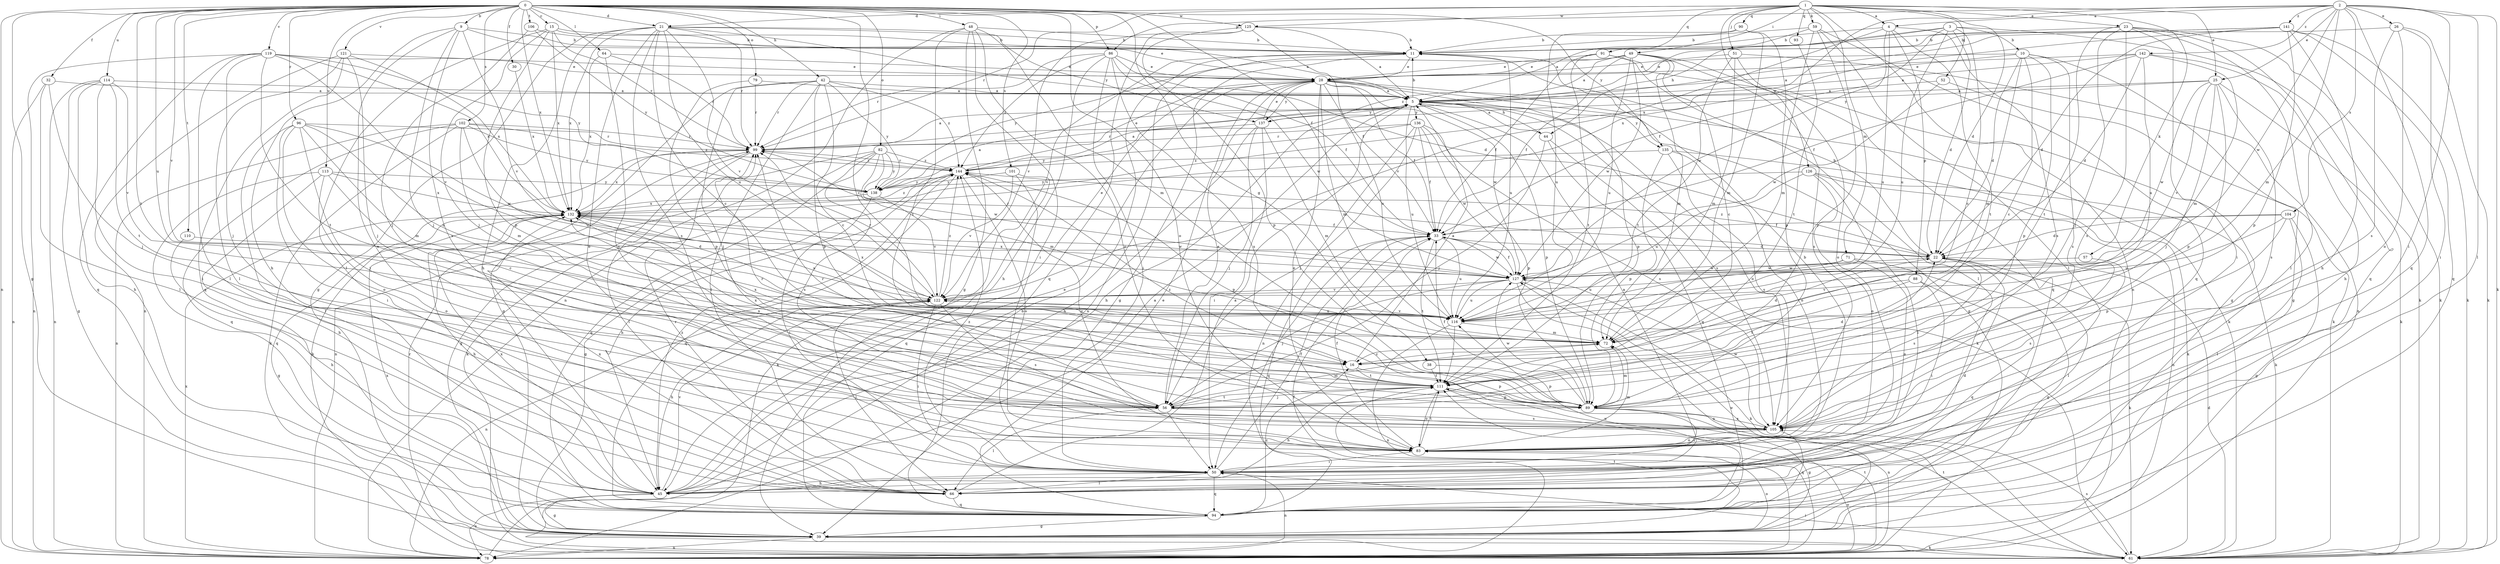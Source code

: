 strict digraph  {
0;
1;
2;
3;
4;
5;
9;
10;
11;
15;
16;
21;
22;
23;
25;
26;
28;
30;
32;
33;
38;
39;
42;
44;
45;
48;
49;
50;
51;
52;
56;
57;
59;
61;
64;
66;
71;
72;
78;
79;
82;
83;
86;
88;
89;
90;
91;
93;
94;
96;
99;
101;
102;
104;
105;
106;
110;
111;
113;
114;
116;
119;
121;
122;
125;
126;
127;
132;
135;
136;
137;
138;
141;
142;
144;
0 -> 9  [label=b];
0 -> 15  [label=c];
0 -> 16  [label=c];
0 -> 21  [label=d];
0 -> 30  [label=f];
0 -> 32  [label=f];
0 -> 33  [label=f];
0 -> 38  [label=g];
0 -> 39  [label=g];
0 -> 42  [label=h];
0 -> 48  [label=i];
0 -> 64  [label=l];
0 -> 78  [label=n];
0 -> 79  [label=o];
0 -> 82  [label=o];
0 -> 83  [label=o];
0 -> 86  [label=p];
0 -> 96  [label=r];
0 -> 101  [label=s];
0 -> 102  [label=s];
0 -> 106  [label=t];
0 -> 110  [label=t];
0 -> 111  [label=t];
0 -> 113  [label=u];
0 -> 114  [label=u];
0 -> 116  [label=u];
0 -> 119  [label=v];
0 -> 121  [label=v];
0 -> 122  [label=v];
0 -> 125  [label=w];
0 -> 132  [label=x];
0 -> 135  [label=y];
1 -> 4  [label=a];
1 -> 21  [label=d];
1 -> 22  [label=d];
1 -> 23  [label=e];
1 -> 25  [label=e];
1 -> 49  [label=i];
1 -> 51  [label=j];
1 -> 52  [label=j];
1 -> 57  [label=k];
1 -> 59  [label=k];
1 -> 71  [label=m];
1 -> 78  [label=n];
1 -> 90  [label=q];
1 -> 91  [label=q];
1 -> 93  [label=q];
1 -> 99  [label=r];
1 -> 125  [label=w];
1 -> 126  [label=w];
2 -> 4  [label=a];
2 -> 25  [label=e];
2 -> 26  [label=e];
2 -> 50  [label=i];
2 -> 61  [label=k];
2 -> 66  [label=l];
2 -> 72  [label=m];
2 -> 86  [label=p];
2 -> 94  [label=q];
2 -> 104  [label=s];
2 -> 127  [label=w];
2 -> 132  [label=x];
2 -> 141  [label=z];
2 -> 142  [label=z];
3 -> 10  [label=b];
3 -> 16  [label=c];
3 -> 22  [label=d];
3 -> 33  [label=f];
3 -> 44  [label=h];
3 -> 61  [label=k];
3 -> 116  [label=u];
3 -> 144  [label=z];
4 -> 11  [label=b];
4 -> 88  [label=p];
4 -> 105  [label=s];
4 -> 111  [label=t];
4 -> 116  [label=u];
4 -> 122  [label=v];
4 -> 127  [label=w];
5 -> 11  [label=b];
5 -> 44  [label=h];
5 -> 45  [label=h];
5 -> 83  [label=o];
5 -> 89  [label=p];
5 -> 105  [label=s];
5 -> 116  [label=u];
5 -> 135  [label=y];
5 -> 136  [label=y];
5 -> 137  [label=y];
9 -> 11  [label=b];
9 -> 28  [label=e];
9 -> 45  [label=h];
9 -> 56  [label=j];
9 -> 83  [label=o];
9 -> 105  [label=s];
9 -> 122  [label=v];
10 -> 5  [label=a];
10 -> 16  [label=c];
10 -> 22  [label=d];
10 -> 28  [label=e];
10 -> 39  [label=g];
10 -> 72  [label=m];
10 -> 89  [label=p];
10 -> 105  [label=s];
11 -> 28  [label=e];
11 -> 39  [label=g];
11 -> 78  [label=n];
11 -> 116  [label=u];
11 -> 122  [label=v];
15 -> 5  [label=a];
15 -> 11  [label=b];
15 -> 56  [label=j];
15 -> 66  [label=l];
15 -> 89  [label=p];
15 -> 99  [label=r];
15 -> 132  [label=x];
16 -> 5  [label=a];
16 -> 89  [label=p];
16 -> 111  [label=t];
16 -> 132  [label=x];
21 -> 11  [label=b];
21 -> 16  [label=c];
21 -> 22  [label=d];
21 -> 39  [label=g];
21 -> 45  [label=h];
21 -> 83  [label=o];
21 -> 99  [label=r];
21 -> 105  [label=s];
21 -> 116  [label=u];
21 -> 122  [label=v];
21 -> 132  [label=x];
21 -> 137  [label=y];
22 -> 11  [label=b];
22 -> 61  [label=k];
22 -> 66  [label=l];
22 -> 99  [label=r];
22 -> 105  [label=s];
22 -> 127  [label=w];
22 -> 144  [label=z];
23 -> 11  [label=b];
23 -> 50  [label=i];
23 -> 56  [label=j];
23 -> 61  [label=k];
23 -> 66  [label=l];
23 -> 94  [label=q];
23 -> 105  [label=s];
23 -> 111  [label=t];
25 -> 5  [label=a];
25 -> 56  [label=j];
25 -> 61  [label=k];
25 -> 89  [label=p];
25 -> 105  [label=s];
25 -> 122  [label=v];
25 -> 127  [label=w];
25 -> 137  [label=y];
26 -> 11  [label=b];
26 -> 50  [label=i];
26 -> 61  [label=k];
26 -> 83  [label=o];
26 -> 105  [label=s];
28 -> 5  [label=a];
28 -> 33  [label=f];
28 -> 39  [label=g];
28 -> 61  [label=k];
28 -> 72  [label=m];
28 -> 83  [label=o];
28 -> 89  [label=p];
28 -> 116  [label=u];
28 -> 127  [label=w];
28 -> 137  [label=y];
30 -> 132  [label=x];
32 -> 5  [label=a];
32 -> 56  [label=j];
32 -> 66  [label=l];
32 -> 78  [label=n];
33 -> 22  [label=d];
33 -> 50  [label=i];
33 -> 94  [label=q];
33 -> 111  [label=t];
33 -> 116  [label=u];
33 -> 127  [label=w];
38 -> 89  [label=p];
38 -> 111  [label=t];
39 -> 61  [label=k];
39 -> 78  [label=n];
39 -> 83  [label=o];
39 -> 111  [label=t];
39 -> 127  [label=w];
39 -> 132  [label=x];
42 -> 5  [label=a];
42 -> 16  [label=c];
42 -> 39  [label=g];
42 -> 56  [label=j];
42 -> 66  [label=l];
42 -> 89  [label=p];
42 -> 99  [label=r];
42 -> 138  [label=y];
42 -> 144  [label=z];
44 -> 5  [label=a];
44 -> 56  [label=j];
44 -> 61  [label=k];
44 -> 94  [label=q];
45 -> 5  [label=a];
45 -> 22  [label=d];
45 -> 28  [label=e];
45 -> 39  [label=g];
45 -> 78  [label=n];
45 -> 122  [label=v];
45 -> 132  [label=x];
45 -> 144  [label=z];
48 -> 11  [label=b];
48 -> 39  [label=g];
48 -> 50  [label=i];
48 -> 72  [label=m];
48 -> 78  [label=n];
48 -> 83  [label=o];
48 -> 111  [label=t];
49 -> 5  [label=a];
49 -> 16  [label=c];
49 -> 28  [label=e];
49 -> 33  [label=f];
49 -> 72  [label=m];
49 -> 83  [label=o];
49 -> 105  [label=s];
49 -> 116  [label=u];
49 -> 127  [label=w];
49 -> 138  [label=y];
50 -> 5  [label=a];
50 -> 33  [label=f];
50 -> 45  [label=h];
50 -> 66  [label=l];
50 -> 78  [label=n];
50 -> 94  [label=q];
50 -> 144  [label=z];
51 -> 28  [label=e];
51 -> 39  [label=g];
51 -> 72  [label=m];
51 -> 78  [label=n];
51 -> 111  [label=t];
52 -> 5  [label=a];
52 -> 61  [label=k];
52 -> 127  [label=w];
56 -> 28  [label=e];
56 -> 50  [label=i];
56 -> 66  [label=l];
56 -> 72  [label=m];
56 -> 99  [label=r];
56 -> 105  [label=s];
56 -> 111  [label=t];
56 -> 132  [label=x];
57 -> 105  [label=s];
57 -> 127  [label=w];
59 -> 5  [label=a];
59 -> 11  [label=b];
59 -> 56  [label=j];
59 -> 66  [label=l];
59 -> 72  [label=m];
59 -> 94  [label=q];
61 -> 22  [label=d];
61 -> 50  [label=i];
61 -> 99  [label=r];
61 -> 105  [label=s];
61 -> 111  [label=t];
64 -> 28  [label=e];
64 -> 99  [label=r];
64 -> 105  [label=s];
64 -> 132  [label=x];
66 -> 5  [label=a];
66 -> 94  [label=q];
66 -> 99  [label=r];
66 -> 132  [label=x];
71 -> 39  [label=g];
71 -> 83  [label=o];
71 -> 116  [label=u];
71 -> 127  [label=w];
72 -> 16  [label=c];
72 -> 22  [label=d];
78 -> 11  [label=b];
78 -> 33  [label=f];
78 -> 83  [label=o];
78 -> 111  [label=t];
78 -> 132  [label=x];
79 -> 5  [label=a];
79 -> 89  [label=p];
79 -> 99  [label=r];
82 -> 61  [label=k];
82 -> 72  [label=m];
82 -> 78  [label=n];
82 -> 94  [label=q];
82 -> 105  [label=s];
82 -> 127  [label=w];
82 -> 138  [label=y];
82 -> 144  [label=z];
83 -> 11  [label=b];
83 -> 33  [label=f];
83 -> 50  [label=i];
83 -> 72  [label=m];
83 -> 111  [label=t];
83 -> 144  [label=z];
86 -> 28  [label=e];
86 -> 33  [label=f];
86 -> 45  [label=h];
86 -> 50  [label=i];
86 -> 99  [label=r];
86 -> 105  [label=s];
86 -> 127  [label=w];
86 -> 144  [label=z];
88 -> 50  [label=i];
88 -> 94  [label=q];
88 -> 111  [label=t];
88 -> 122  [label=v];
89 -> 33  [label=f];
89 -> 39  [label=g];
89 -> 50  [label=i];
89 -> 72  [label=m];
89 -> 99  [label=r];
89 -> 105  [label=s];
89 -> 127  [label=w];
89 -> 144  [label=z];
90 -> 11  [label=b];
90 -> 72  [label=m];
90 -> 89  [label=p];
90 -> 116  [label=u];
91 -> 28  [label=e];
91 -> 33  [label=f];
91 -> 66  [label=l];
91 -> 94  [label=q];
91 -> 111  [label=t];
93 -> 111  [label=t];
94 -> 16  [label=c];
94 -> 28  [label=e];
94 -> 39  [label=g];
94 -> 116  [label=u];
96 -> 50  [label=i];
96 -> 56  [label=j];
96 -> 66  [label=l];
96 -> 72  [label=m];
96 -> 83  [label=o];
96 -> 99  [label=r];
96 -> 116  [label=u];
96 -> 127  [label=w];
99 -> 5  [label=a];
99 -> 39  [label=g];
99 -> 61  [label=k];
99 -> 66  [label=l];
99 -> 132  [label=x];
99 -> 144  [label=z];
101 -> 61  [label=k];
101 -> 94  [label=q];
101 -> 122  [label=v];
101 -> 138  [label=y];
102 -> 61  [label=k];
102 -> 72  [label=m];
102 -> 78  [label=n];
102 -> 94  [label=q];
102 -> 99  [label=r];
102 -> 116  [label=u];
102 -> 138  [label=y];
102 -> 144  [label=z];
104 -> 22  [label=d];
104 -> 33  [label=f];
104 -> 39  [label=g];
104 -> 66  [label=l];
104 -> 89  [label=p];
104 -> 116  [label=u];
105 -> 83  [label=o];
105 -> 94  [label=q];
105 -> 127  [label=w];
106 -> 11  [label=b];
106 -> 56  [label=j];
106 -> 138  [label=y];
110 -> 22  [label=d];
110 -> 45  [label=h];
111 -> 22  [label=d];
111 -> 45  [label=h];
111 -> 56  [label=j];
111 -> 78  [label=n];
111 -> 83  [label=o];
111 -> 89  [label=p];
111 -> 132  [label=x];
113 -> 16  [label=c];
113 -> 45  [label=h];
113 -> 83  [label=o];
113 -> 94  [label=q];
113 -> 132  [label=x];
113 -> 138  [label=y];
114 -> 5  [label=a];
114 -> 39  [label=g];
114 -> 45  [label=h];
114 -> 50  [label=i];
114 -> 78  [label=n];
114 -> 111  [label=t];
114 -> 122  [label=v];
116 -> 72  [label=m];
116 -> 78  [label=n];
116 -> 111  [label=t];
116 -> 122  [label=v];
119 -> 28  [label=e];
119 -> 56  [label=j];
119 -> 66  [label=l];
119 -> 78  [label=n];
119 -> 94  [label=q];
119 -> 111  [label=t];
119 -> 122  [label=v];
119 -> 132  [label=x];
119 -> 138  [label=y];
121 -> 28  [label=e];
121 -> 56  [label=j];
121 -> 66  [label=l];
121 -> 78  [label=n];
121 -> 94  [label=q];
121 -> 132  [label=x];
122 -> 28  [label=e];
122 -> 45  [label=h];
122 -> 50  [label=i];
122 -> 66  [label=l];
122 -> 78  [label=n];
122 -> 99  [label=r];
122 -> 105  [label=s];
122 -> 116  [label=u];
122 -> 132  [label=x];
122 -> 144  [label=z];
125 -> 5  [label=a];
125 -> 11  [label=b];
125 -> 33  [label=f];
125 -> 89  [label=p];
125 -> 94  [label=q];
125 -> 122  [label=v];
126 -> 61  [label=k];
126 -> 66  [label=l];
126 -> 78  [label=n];
126 -> 83  [label=o];
126 -> 116  [label=u];
126 -> 138  [label=y];
127 -> 33  [label=f];
127 -> 56  [label=j];
127 -> 61  [label=k];
127 -> 78  [label=n];
127 -> 116  [label=u];
127 -> 122  [label=v];
127 -> 132  [label=x];
132 -> 33  [label=f];
132 -> 39  [label=g];
132 -> 45  [label=h];
132 -> 116  [label=u];
132 -> 127  [label=w];
132 -> 144  [label=z];
135 -> 61  [label=k];
135 -> 83  [label=o];
135 -> 89  [label=p];
135 -> 105  [label=s];
135 -> 144  [label=z];
136 -> 33  [label=f];
136 -> 56  [label=j];
136 -> 78  [label=n];
136 -> 89  [label=p];
136 -> 99  [label=r];
136 -> 105  [label=s];
136 -> 127  [label=w];
136 -> 138  [label=y];
137 -> 28  [label=e];
137 -> 45  [label=h];
137 -> 50  [label=i];
137 -> 56  [label=j];
137 -> 72  [label=m];
137 -> 99  [label=r];
138 -> 5  [label=a];
138 -> 50  [label=i];
138 -> 122  [label=v];
138 -> 132  [label=x];
141 -> 11  [label=b];
141 -> 22  [label=d];
141 -> 45  [label=h];
141 -> 61  [label=k];
141 -> 89  [label=p];
141 -> 94  [label=q];
141 -> 99  [label=r];
141 -> 132  [label=x];
142 -> 5  [label=a];
142 -> 22  [label=d];
142 -> 28  [label=e];
142 -> 33  [label=f];
142 -> 45  [label=h];
142 -> 72  [label=m];
142 -> 116  [label=u];
144 -> 5  [label=a];
144 -> 28  [label=e];
144 -> 39  [label=g];
144 -> 45  [label=h];
144 -> 83  [label=o];
144 -> 89  [label=p];
144 -> 94  [label=q];
144 -> 99  [label=r];
144 -> 138  [label=y];
}
